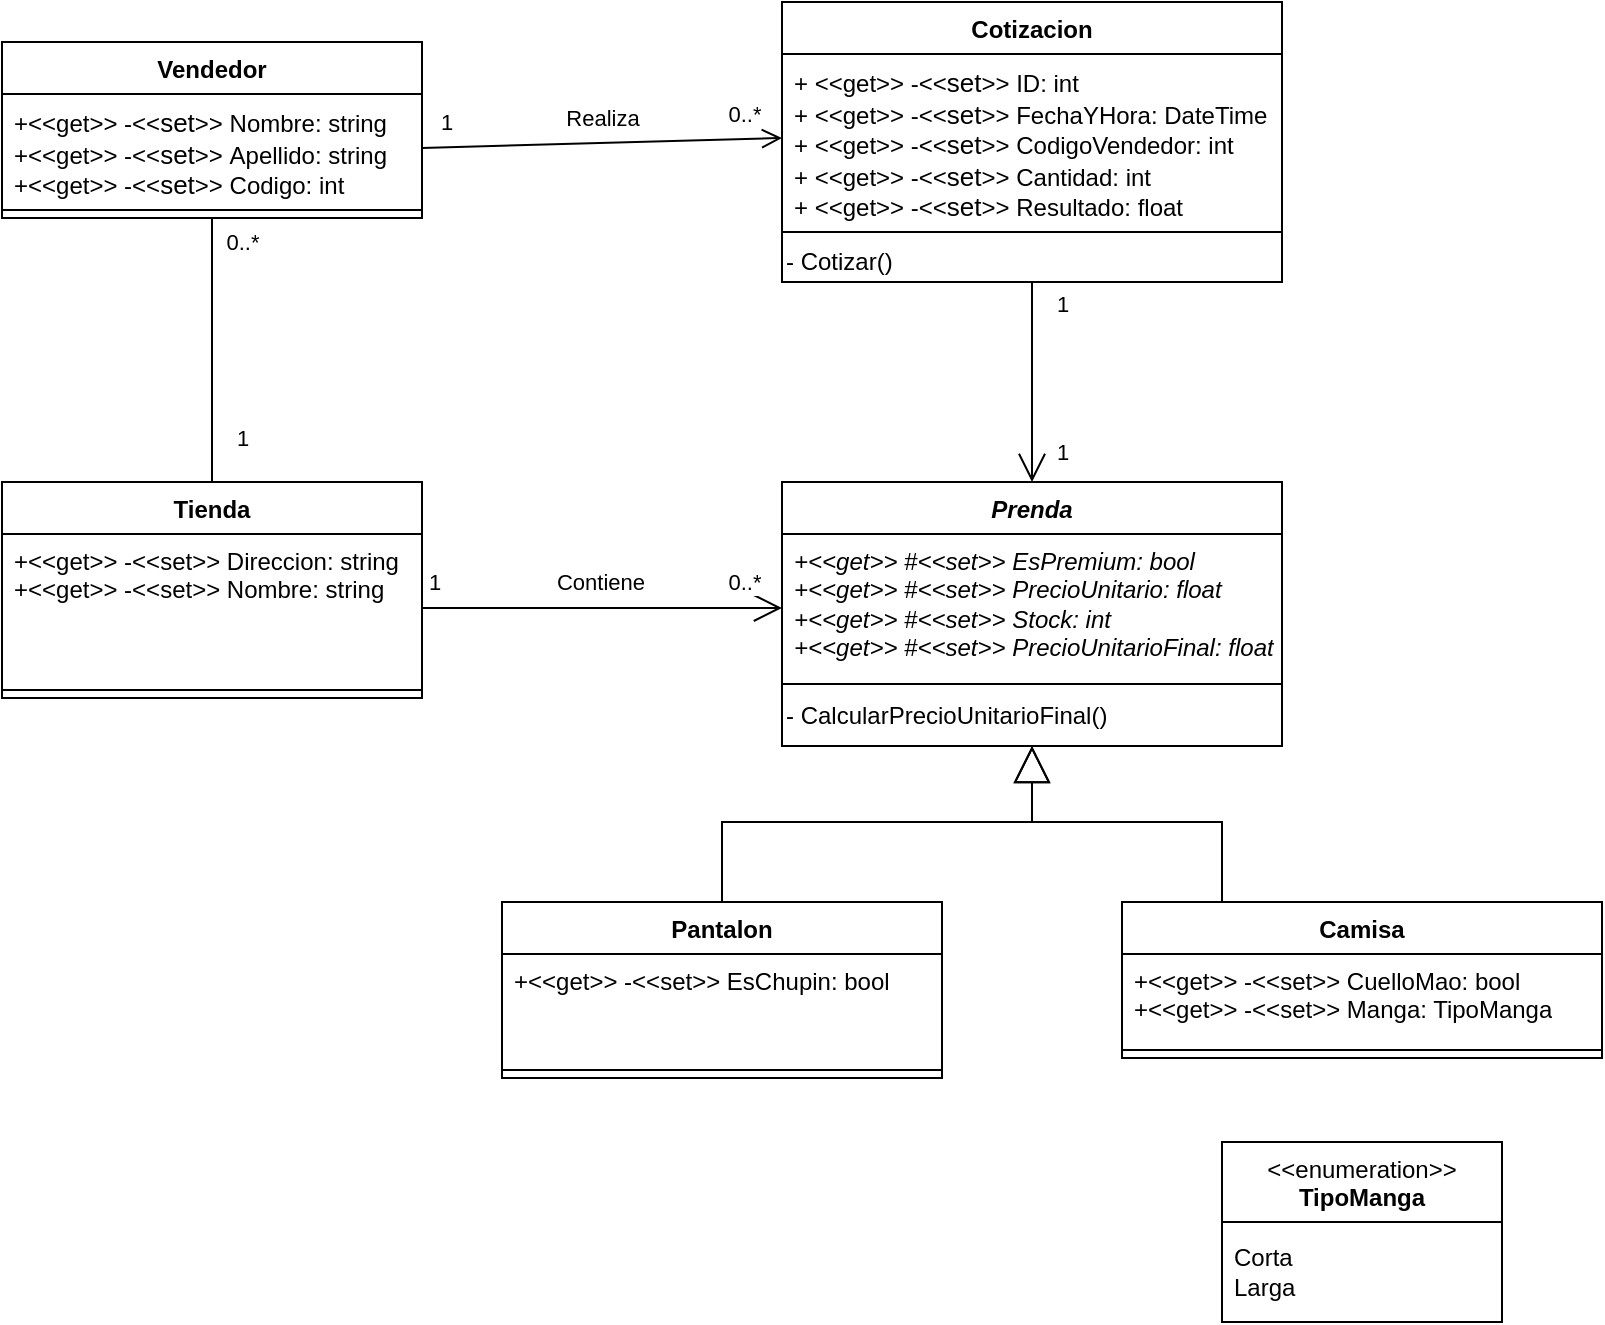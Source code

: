 <mxfile version="21.0.6" type="device"><diagram id="C5RBs43oDa-KdzZeNtuy" name="Page-1"><mxGraphModel dx="1195" dy="640" grid="1" gridSize="10" guides="1" tooltips="1" connect="1" arrows="1" fold="1" page="1" pageScale="1" pageWidth="827" pageHeight="1169" math="0" shadow="0"><root><mxCell id="WIyWlLk6GJQsqaUBKTNV-0"/><mxCell id="WIyWlLk6GJQsqaUBKTNV-1" parent="WIyWlLk6GJQsqaUBKTNV-0"/><mxCell id="4bH2dEFpEClMIqmFHt-y-0" value="Vendedor" style="swimlane;fontStyle=1;align=center;verticalAlign=top;childLayout=stackLayout;horizontal=1;startSize=26;horizontalStack=0;resizeParent=1;resizeParentMax=0;resizeLast=0;collapsible=1;marginBottom=0;whiteSpace=wrap;html=1;" vertex="1" parent="WIyWlLk6GJQsqaUBKTNV-1"><mxGeometry y="50" width="210" height="88" as="geometry"/></mxCell><mxCell id="4bH2dEFpEClMIqmFHt-y-9" style="edgeStyle=orthogonalEdgeStyle;rounded=0;orthogonalLoop=1;jettySize=auto;html=1;exitX=1;exitY=0.5;exitDx=0;exitDy=0;" edge="1" parent="4bH2dEFpEClMIqmFHt-y-0" source="4bH2dEFpEClMIqmFHt-y-1"><mxGeometry relative="1" as="geometry"><mxPoint x="210.31" y="52.966" as="targetPoint"/></mxGeometry></mxCell><mxCell id="4bH2dEFpEClMIqmFHt-y-1" value="+&amp;lt;&amp;lt;get&amp;gt;&amp;gt; -&amp;lt;&amp;lt;&lt;span style=&quot;background-color: transparent; font-family: inherit; font-style: inherit; font-variant: inherit; font-weight: inherit; color: var(--highlight-keyword); margin: 0px; padding: 0px; border: 0px; font-stretch: inherit; line-height: inherit; font-optical-sizing: inherit; font-kerning: inherit; font-feature-settings: inherit; font-variation-settings: inherit; font-size: 13px; vertical-align: baseline; box-sizing: inherit;&quot; class=&quot;hljs-keyword&quot;&gt;set&lt;/span&gt;&lt;span style=&quot;background-color: transparent; font-family: inherit; font-size: var(--_pr-code-fs); font-style: inherit; font-variant-ligatures: inherit; font-variant-caps: inherit; font-weight: inherit; color: var(--highlight-color);&quot;&gt;&amp;gt;&amp;gt;&amp;nbsp;&lt;/span&gt;&lt;span style=&quot;background-color: initial;&quot;&gt;Nombre: string&lt;/span&gt;&lt;br&gt;+&amp;lt;&amp;lt;get&amp;gt;&amp;gt;&amp;nbsp;-&amp;lt;&amp;lt;&lt;span style=&quot;background-color: transparent; font-family: inherit; font-style: inherit; font-variant: inherit; font-weight: inherit; color: var(--highlight-keyword); margin: 0px; padding: 0px; border: 0px; font-stretch: inherit; line-height: inherit; font-optical-sizing: inherit; font-kerning: inherit; font-feature-settings: inherit; font-variation-settings: inherit; font-size: 13px; vertical-align: baseline; box-sizing: inherit;&quot; class=&quot;hljs-keyword&quot;&gt;set&lt;/span&gt;&lt;span style=&quot;background-color: transparent; font-family: inherit; font-size: var(--_pr-code-fs); font-style: inherit; font-variant-ligatures: inherit; font-variant-caps: inherit; font-weight: inherit; color: var(--highlight-color);&quot;&gt;&amp;gt;&amp;gt;&amp;nbsp;&lt;/span&gt;&lt;span style=&quot;background-color: initial;&quot;&gt;Apellido: string&lt;/span&gt;&lt;br&gt;+&amp;lt;&amp;lt;get&amp;gt;&amp;gt; -&amp;lt;&amp;lt;&lt;span style=&quot;background-color: transparent; font-family: inherit; font-style: inherit; font-variant: inherit; font-weight: inherit; color: var(--highlight-keyword); margin: 0px; padding: 0px; border: 0px; font-stretch: inherit; line-height: inherit; font-optical-sizing: inherit; font-kerning: inherit; font-feature-settings: inherit; font-variation-settings: inherit; font-size: 13px; vertical-align: baseline; box-sizing: inherit;&quot; class=&quot;hljs-keyword&quot;&gt;set&lt;/span&gt;&lt;span style=&quot;background-color: transparent; font-family: inherit; font-size: var(--_pr-code-fs); font-style: inherit; font-variant-ligatures: inherit; font-variant-caps: inherit; font-weight: inherit; color: var(--highlight-color);&quot;&gt;&amp;gt;&amp;gt;&amp;nbsp;&lt;/span&gt;&lt;span style=&quot;background-color: initial;&quot;&gt;Codigo: int&lt;/span&gt;" style="text;strokeColor=none;fillColor=none;align=left;verticalAlign=top;spacingLeft=4;spacingRight=4;overflow=hidden;rotatable=0;points=[[0,0.5],[1,0.5]];portConstraint=eastwest;whiteSpace=wrap;html=1;" vertex="1" parent="4bH2dEFpEClMIqmFHt-y-0"><mxGeometry y="26" width="210" height="54" as="geometry"/></mxCell><mxCell id="4bH2dEFpEClMIqmFHt-y-2" value="" style="line;strokeWidth=1;fillColor=none;align=left;verticalAlign=middle;spacingTop=-1;spacingLeft=3;spacingRight=3;rotatable=0;labelPosition=right;points=[];portConstraint=eastwest;strokeColor=inherit;" vertex="1" parent="4bH2dEFpEClMIqmFHt-y-0"><mxGeometry y="80" width="210" height="8" as="geometry"/></mxCell><mxCell id="4bH2dEFpEClMIqmFHt-y-4" value="Cotizacion" style="swimlane;fontStyle=1;align=center;verticalAlign=top;childLayout=stackLayout;horizontal=1;startSize=26;horizontalStack=0;resizeParent=1;resizeParentMax=0;resizeLast=0;collapsible=1;marginBottom=0;whiteSpace=wrap;html=1;" vertex="1" parent="WIyWlLk6GJQsqaUBKTNV-1"><mxGeometry x="390" y="30" width="250" height="140" as="geometry"/></mxCell><mxCell id="4bH2dEFpEClMIqmFHt-y-5" value="+ &amp;lt;&amp;lt;get&amp;gt;&amp;gt;&amp;nbsp;-&amp;lt;&amp;lt;&lt;span style=&quot;background-color: transparent; font-family: inherit; font-style: inherit; font-variant: inherit; font-weight: inherit; color: var(--highlight-keyword); margin: 0px; padding: 0px; border: 0px; font-stretch: inherit; line-height: inherit; font-optical-sizing: inherit; font-kerning: inherit; font-feature-settings: inherit; font-variation-settings: inherit; font-size: 13px; vertical-align: baseline; box-sizing: inherit;&quot; class=&quot;hljs-keyword&quot;&gt;set&lt;/span&gt;&lt;span style=&quot;background-color: transparent; font-family: inherit; font-size: var(--_pr-code-fs); font-style: inherit; font-variant-ligatures: inherit; font-variant-caps: inherit; font-weight: inherit; color: var(--highlight-color);&quot;&gt;&amp;gt;&amp;gt;&lt;/span&gt;&lt;span style=&quot;background-color: initial;&quot;&gt;&amp;nbsp;ID: int&lt;/span&gt;&lt;br&gt;+ &amp;lt;&amp;lt;get&amp;gt;&amp;gt;&amp;nbsp;-&amp;lt;&amp;lt;&lt;span style=&quot;background-color: transparent; font-family: inherit; font-style: inherit; font-variant: inherit; font-weight: inherit; color: var(--highlight-keyword); margin: 0px; padding: 0px; border: 0px; font-stretch: inherit; line-height: inherit; font-optical-sizing: inherit; font-kerning: inherit; font-feature-settings: inherit; font-variation-settings: inherit; font-size: 13px; vertical-align: baseline; box-sizing: inherit;&quot; class=&quot;hljs-keyword&quot;&gt;set&lt;/span&gt;&lt;span style=&quot;background-color: transparent; font-family: inherit; font-size: var(--_pr-code-fs); font-style: inherit; font-variant-ligatures: inherit; font-variant-caps: inherit; font-weight: inherit; color: var(--highlight-color);&quot;&gt;&amp;gt;&amp;gt;&lt;/span&gt;&lt;span style=&quot;background-color: initial;&quot;&gt;&amp;nbsp;FechaYHora: DateTime&lt;/span&gt;&lt;br&gt;+ &amp;lt;&amp;lt;get&amp;gt;&amp;gt;&amp;nbsp;-&amp;lt;&amp;lt;&lt;span style=&quot;background-color: transparent; font-family: inherit; font-style: inherit; font-variant: inherit; font-weight: inherit; color: var(--highlight-keyword); margin: 0px; padding: 0px; border: 0px; font-stretch: inherit; line-height: inherit; font-optical-sizing: inherit; font-kerning: inherit; font-feature-settings: inherit; font-variation-settings: inherit; font-size: 13px; vertical-align: baseline; box-sizing: inherit;&quot; class=&quot;hljs-keyword&quot;&gt;set&lt;/span&gt;&lt;span style=&quot;background-color: transparent; font-family: inherit; font-size: var(--_pr-code-fs); font-style: inherit; font-variant-ligatures: inherit; font-variant-caps: inherit; font-weight: inherit; color: var(--highlight-color);&quot;&gt;&amp;gt;&amp;gt;&lt;/span&gt;&lt;span style=&quot;background-color: initial;&quot;&gt;&amp;nbsp;CodigoVendedor: int&lt;/span&gt;&lt;br&gt;+ &amp;lt;&amp;lt;get&amp;gt;&amp;gt;&amp;nbsp;-&amp;lt;&amp;lt;&lt;span style=&quot;background-color: transparent; font-family: inherit; font-style: inherit; font-variant: inherit; font-weight: inherit; color: var(--highlight-keyword); margin: 0px; padding: 0px; border: 0px; font-stretch: inherit; line-height: inherit; font-optical-sizing: inherit; font-kerning: inherit; font-feature-settings: inherit; font-variation-settings: inherit; font-size: 13px; vertical-align: baseline; box-sizing: inherit;&quot; class=&quot;hljs-keyword&quot;&gt;set&lt;/span&gt;&lt;span style=&quot;background-color: transparent; font-family: inherit; font-size: var(--_pr-code-fs); font-style: inherit; font-variant-ligatures: inherit; font-variant-caps: inherit; font-weight: inherit; color: var(--highlight-color);&quot;&gt;&amp;gt;&amp;gt;&amp;nbsp;&lt;/span&gt;&lt;span style=&quot;background-color: initial;&quot;&gt;Cantidad: int&lt;/span&gt;&lt;br&gt;+ &amp;lt;&amp;lt;get&amp;gt;&amp;gt; -&amp;lt;&amp;lt;&lt;span style=&quot;background-color: transparent; font-family: inherit; font-style: inherit; font-variant: inherit; font-weight: inherit; color: var(--highlight-keyword); margin: 0px; padding: 0px; border: 0px; font-stretch: inherit; line-height: inherit; font-optical-sizing: inherit; font-kerning: inherit; font-feature-settings: inherit; font-variation-settings: inherit; font-size: 13px; vertical-align: baseline; box-sizing: inherit;&quot; class=&quot;hljs-keyword&quot;&gt;set&lt;/span&gt;&lt;span style=&quot;background-color: transparent; font-family: inherit; font-size: var(--_pr-code-fs); font-style: inherit; font-variant-ligatures: inherit; font-variant-caps: inherit; font-weight: inherit; color: var(--highlight-color);&quot;&gt;&amp;gt;&amp;gt;&amp;nbsp;&lt;/span&gt;&lt;span style=&quot;background-color: initial;&quot;&gt;Resultado: float&lt;/span&gt;" style="text;strokeColor=none;fillColor=none;align=left;verticalAlign=top;spacingLeft=4;spacingRight=4;overflow=hidden;rotatable=0;points=[[0,0.5],[1,0.5]];portConstraint=eastwest;whiteSpace=wrap;html=1;" vertex="1" parent="4bH2dEFpEClMIqmFHt-y-4"><mxGeometry y="26" width="250" height="84" as="geometry"/></mxCell><mxCell id="4bH2dEFpEClMIqmFHt-y-6" value="" style="line;strokeWidth=1;fillColor=none;align=left;verticalAlign=middle;spacingTop=-1;spacingLeft=3;spacingRight=3;rotatable=0;labelPosition=right;points=[];portConstraint=eastwest;strokeColor=inherit;" vertex="1" parent="4bH2dEFpEClMIqmFHt-y-4"><mxGeometry y="110" width="250" height="10" as="geometry"/></mxCell><mxCell id="4bH2dEFpEClMIqmFHt-y-69" value="- Cotizar()" style="text;html=1;align=left;verticalAlign=middle;resizable=1;points=[];autosize=0;strokeColor=none;fillColor=none;rotatable=0;" vertex="1" parent="4bH2dEFpEClMIqmFHt-y-4"><mxGeometry y="120" width="250" height="20" as="geometry"/></mxCell><mxCell id="4bH2dEFpEClMIqmFHt-y-23" value="" style="endArrow=open;startArrow=none;endFill=0;startFill=0;endSize=8;html=1;verticalAlign=bottom;labelBackgroundColor=none;strokeWidth=1;rounded=0;exitX=1;exitY=0.5;exitDx=0;exitDy=0;entryX=0;entryY=0.5;entryDx=0;entryDy=0;" edge="1" parent="WIyWlLk6GJQsqaUBKTNV-1" source="4bH2dEFpEClMIqmFHt-y-1" target="4bH2dEFpEClMIqmFHt-y-5"><mxGeometry width="160" relative="1" as="geometry"><mxPoint x="230" y="120" as="sourcePoint"/><mxPoint x="390" y="120" as="targetPoint"/></mxGeometry></mxCell><mxCell id="4bH2dEFpEClMIqmFHt-y-29" value="0..*" style="edgeLabel;html=1;align=center;verticalAlign=middle;resizable=0;points=[];" vertex="1" connectable="0" parent="4bH2dEFpEClMIqmFHt-y-23"><mxGeometry x="0.789" relative="1" as="geometry"><mxPoint y="-13" as="offset"/></mxGeometry></mxCell><mxCell id="4bH2dEFpEClMIqmFHt-y-30" value="1" style="edgeLabel;html=1;align=center;verticalAlign=middle;resizable=0;points=[];" vertex="1" connectable="0" parent="4bH2dEFpEClMIqmFHt-y-23"><mxGeometry x="-0.866" relative="1" as="geometry"><mxPoint y="-13" as="offset"/></mxGeometry></mxCell><mxCell id="4bH2dEFpEClMIqmFHt-y-49" value="Realiza" style="edgeLabel;html=1;align=center;verticalAlign=middle;resizable=0;points=[];" vertex="1" connectable="0" parent="4bH2dEFpEClMIqmFHt-y-23"><mxGeometry x="0.102" y="2" relative="1" as="geometry"><mxPoint x="-9" y="-11" as="offset"/></mxGeometry></mxCell><mxCell id="4bH2dEFpEClMIqmFHt-y-31" value="Tienda" style="swimlane;fontStyle=1;align=center;verticalAlign=top;childLayout=stackLayout;horizontal=1;startSize=26;horizontalStack=0;resizeParent=1;resizeParentMax=0;resizeLast=0;collapsible=1;marginBottom=0;whiteSpace=wrap;html=1;" vertex="1" parent="WIyWlLk6GJQsqaUBKTNV-1"><mxGeometry y="270" width="210" height="108" as="geometry"/></mxCell><mxCell id="4bH2dEFpEClMIqmFHt-y-32" value="+&amp;lt;&amp;lt;get&amp;gt;&amp;gt; -&amp;lt;&amp;lt;set&amp;gt;&amp;gt; Direccion: string&lt;br&gt;+&amp;lt;&amp;lt;get&amp;gt;&amp;gt; -&amp;lt;&amp;lt;set&amp;gt;&amp;gt; Nombre: string&lt;br&gt;" style="text;strokeColor=none;fillColor=none;align=left;verticalAlign=top;spacingLeft=4;spacingRight=4;overflow=hidden;rotatable=0;points=[[0,0.5],[1,0.5]];portConstraint=eastwest;whiteSpace=wrap;html=1;" vertex="1" parent="4bH2dEFpEClMIqmFHt-y-31"><mxGeometry y="26" width="210" height="74" as="geometry"/></mxCell><mxCell id="4bH2dEFpEClMIqmFHt-y-33" value="" style="line;strokeWidth=1;fillColor=none;align=left;verticalAlign=middle;spacingTop=-1;spacingLeft=3;spacingRight=3;rotatable=0;labelPosition=right;points=[];portConstraint=eastwest;strokeColor=inherit;" vertex="1" parent="4bH2dEFpEClMIqmFHt-y-31"><mxGeometry y="100" width="210" height="8" as="geometry"/></mxCell><mxCell id="4bH2dEFpEClMIqmFHt-y-35" value="&lt;i&gt;Prenda&lt;/i&gt;" style="swimlane;fontStyle=1;align=center;verticalAlign=top;childLayout=stackLayout;horizontal=1;startSize=26;horizontalStack=0;resizeParent=1;resizeParentMax=0;resizeLast=0;collapsible=1;marginBottom=0;whiteSpace=wrap;html=1;" vertex="1" parent="WIyWlLk6GJQsqaUBKTNV-1"><mxGeometry x="390" y="270" width="250" height="132" as="geometry"/></mxCell><mxCell id="4bH2dEFpEClMIqmFHt-y-36" value="&lt;i&gt;+&amp;lt;&amp;lt;get&amp;gt;&amp;gt; #&amp;lt;&amp;lt;set&amp;gt;&amp;gt; EsPremium: bool&lt;br&gt;+&amp;lt;&amp;lt;get&amp;gt;&amp;gt; #&amp;lt;&amp;lt;set&amp;gt;&amp;gt; PrecioUnitario: float&lt;br&gt;+&amp;lt;&amp;lt;get&amp;gt;&amp;gt; #&amp;lt;&amp;lt;set&amp;gt;&amp;gt; Stock: int&lt;br&gt;+&amp;lt;&amp;lt;get&amp;gt;&amp;gt; #&amp;lt;&amp;lt;set&amp;gt;&amp;gt; PrecioUnitarioFinal: float&lt;br&gt;&lt;/i&gt;" style="text;strokeColor=none;fillColor=none;align=left;verticalAlign=top;spacingLeft=4;spacingRight=4;overflow=hidden;rotatable=0;points=[[0,0.5],[1,0.5]];portConstraint=eastwest;whiteSpace=wrap;html=1;" vertex="1" parent="4bH2dEFpEClMIqmFHt-y-35"><mxGeometry y="26" width="250" height="74" as="geometry"/></mxCell><mxCell id="4bH2dEFpEClMIqmFHt-y-37" value="" style="line;strokeWidth=1;fillColor=none;align=left;verticalAlign=middle;spacingTop=-1;spacingLeft=3;spacingRight=3;rotatable=0;labelPosition=right;points=[];portConstraint=eastwest;strokeColor=inherit;" vertex="1" parent="4bH2dEFpEClMIqmFHt-y-35"><mxGeometry y="100" width="250" height="2" as="geometry"/></mxCell><mxCell id="4bH2dEFpEClMIqmFHt-y-70" value="- CalcularPrecioUnitarioFinal()" style="text;html=1;align=left;verticalAlign=middle;resizable=0;points=[];autosize=1;strokeColor=none;fillColor=none;" vertex="1" parent="4bH2dEFpEClMIqmFHt-y-35"><mxGeometry y="102" width="250" height="30" as="geometry"/></mxCell><mxCell id="4bH2dEFpEClMIqmFHt-y-39" value="" style="endArrow=open;endFill=1;endSize=12;html=1;rounded=0;exitX=1;exitY=0.5;exitDx=0;exitDy=0;entryX=0;entryY=0.5;entryDx=0;entryDy=0;" edge="1" parent="WIyWlLk6GJQsqaUBKTNV-1" source="4bH2dEFpEClMIqmFHt-y-32" target="4bH2dEFpEClMIqmFHt-y-36"><mxGeometry width="160" relative="1" as="geometry"><mxPoint x="210" y="320" as="sourcePoint"/><mxPoint x="370" y="320" as="targetPoint"/></mxGeometry></mxCell><mxCell id="4bH2dEFpEClMIqmFHt-y-40" value="Contiene" style="edgeLabel;html=1;align=center;verticalAlign=middle;resizable=0;points=[];" vertex="1" connectable="0" parent="4bH2dEFpEClMIqmFHt-y-39"><mxGeometry x="0.088" y="-2" relative="1" as="geometry"><mxPoint x="-9" y="-15" as="offset"/></mxGeometry></mxCell><mxCell id="4bH2dEFpEClMIqmFHt-y-41" value="0..*" style="edgeLabel;html=1;align=center;verticalAlign=middle;resizable=0;points=[];" vertex="1" connectable="0" parent="4bH2dEFpEClMIqmFHt-y-39"><mxGeometry x="0.88" relative="1" as="geometry"><mxPoint x="-8" y="-13" as="offset"/></mxGeometry></mxCell><mxCell id="4bH2dEFpEClMIqmFHt-y-42" value="1" style="edgeLabel;html=1;align=center;verticalAlign=middle;resizable=0;points=[];" vertex="1" connectable="0" parent="4bH2dEFpEClMIqmFHt-y-39"><mxGeometry x="-0.814" y="-3" relative="1" as="geometry"><mxPoint x="-11" y="-16" as="offset"/></mxGeometry></mxCell><mxCell id="4bH2dEFpEClMIqmFHt-y-43" value="" style="endArrow=open;endFill=1;endSize=12;html=1;rounded=0;exitX=0.5;exitY=1;exitDx=0;exitDy=0;entryX=0.5;entryY=0;entryDx=0;entryDy=0;" edge="1" parent="WIyWlLk6GJQsqaUBKTNV-1" source="4bH2dEFpEClMIqmFHt-y-4" target="4bH2dEFpEClMIqmFHt-y-35"><mxGeometry width="160" relative="1" as="geometry"><mxPoint x="380" y="230" as="sourcePoint"/><mxPoint x="540" y="230" as="targetPoint"/></mxGeometry></mxCell><mxCell id="4bH2dEFpEClMIqmFHt-y-44" value="1" style="edgeLabel;html=1;align=center;verticalAlign=middle;resizable=0;points=[];" vertex="1" connectable="0" parent="4bH2dEFpEClMIqmFHt-y-43"><mxGeometry x="0.699" y="-1" relative="1" as="geometry"><mxPoint x="16" as="offset"/></mxGeometry></mxCell><mxCell id="4bH2dEFpEClMIqmFHt-y-45" value="1" style="edgeLabel;html=1;align=center;verticalAlign=middle;resizable=0;points=[];" vertex="1" connectable="0" parent="4bH2dEFpEClMIqmFHt-y-43"><mxGeometry x="-0.788" y="1" relative="1" as="geometry"><mxPoint x="14" as="offset"/></mxGeometry></mxCell><mxCell id="4bH2dEFpEClMIqmFHt-y-46" value="" style="endArrow=none;endFill=0;html=1;rounded=0;exitX=0.5;exitY=0;exitDx=0;exitDy=0;entryX=0.5;entryY=1;entryDx=0;entryDy=0;" edge="1" parent="WIyWlLk6GJQsqaUBKTNV-1" source="4bH2dEFpEClMIqmFHt-y-31" target="4bH2dEFpEClMIqmFHt-y-0"><mxGeometry width="160" relative="1" as="geometry"><mxPoint x="90" y="240" as="sourcePoint"/><mxPoint x="250" y="240" as="targetPoint"/></mxGeometry></mxCell><mxCell id="4bH2dEFpEClMIqmFHt-y-47" value="0..*" style="edgeLabel;html=1;align=center;verticalAlign=middle;resizable=0;points=[];" vertex="1" connectable="0" parent="4bH2dEFpEClMIqmFHt-y-46"><mxGeometry x="0.849" y="-1" relative="1" as="geometry"><mxPoint x="14" y="2" as="offset"/></mxGeometry></mxCell><mxCell id="4bH2dEFpEClMIqmFHt-y-48" value="1" style="edgeLabel;html=1;align=center;verticalAlign=middle;resizable=0;points=[];" vertex="1" connectable="0" parent="4bH2dEFpEClMIqmFHt-y-46"><mxGeometry x="-0.667" y="-2" relative="1" as="geometry"><mxPoint x="13" as="offset"/></mxGeometry></mxCell><mxCell id="4bH2dEFpEClMIqmFHt-y-52" value="" style="endArrow=block;endSize=16;endFill=0;html=1;rounded=0;entryX=0.5;entryY=1;entryDx=0;entryDy=0;exitX=0.5;exitY=0;exitDx=0;exitDy=0;" edge="1" parent="WIyWlLk6GJQsqaUBKTNV-1" source="4bH2dEFpEClMIqmFHt-y-53" target="4bH2dEFpEClMIqmFHt-y-35"><mxGeometry width="160" relative="1" as="geometry"><mxPoint x="350" y="410" as="sourcePoint"/><mxPoint x="510" y="410" as="targetPoint"/><Array as="points"><mxPoint x="360" y="440"/><mxPoint x="515" y="440"/></Array></mxGeometry></mxCell><mxCell id="4bH2dEFpEClMIqmFHt-y-53" value="Pantalon" style="swimlane;fontStyle=1;align=center;verticalAlign=top;childLayout=stackLayout;horizontal=1;startSize=26;horizontalStack=0;resizeParent=1;resizeParentMax=0;resizeLast=0;collapsible=1;marginBottom=0;whiteSpace=wrap;html=1;" vertex="1" parent="WIyWlLk6GJQsqaUBKTNV-1"><mxGeometry x="250" y="480" width="220" height="88" as="geometry"/></mxCell><mxCell id="4bH2dEFpEClMIqmFHt-y-54" value="+&amp;lt;&amp;lt;get&amp;gt;&amp;gt; -&amp;lt;&amp;lt;set&amp;gt;&amp;gt; EsChupin: bool" style="text;strokeColor=none;fillColor=none;align=left;verticalAlign=top;spacingLeft=4;spacingRight=4;overflow=hidden;rotatable=0;points=[[0,0.5],[1,0.5]];portConstraint=eastwest;whiteSpace=wrap;html=1;" vertex="1" parent="4bH2dEFpEClMIqmFHt-y-53"><mxGeometry y="26" width="220" height="54" as="geometry"/></mxCell><mxCell id="4bH2dEFpEClMIqmFHt-y-55" value="" style="line;strokeWidth=1;fillColor=none;align=left;verticalAlign=middle;spacingTop=-1;spacingLeft=3;spacingRight=3;rotatable=0;labelPosition=right;points=[];portConstraint=eastwest;strokeColor=inherit;" vertex="1" parent="4bH2dEFpEClMIqmFHt-y-53"><mxGeometry y="80" width="220" height="8" as="geometry"/></mxCell><mxCell id="4bH2dEFpEClMIqmFHt-y-61" style="edgeStyle=orthogonalEdgeStyle;rounded=0;orthogonalLoop=1;jettySize=auto;html=1;exitX=0.5;exitY=0;exitDx=0;exitDy=0;entryX=0.5;entryY=1;entryDx=0;entryDy=0;endArrow=block;endFill=0;endSize=16;" edge="1" parent="WIyWlLk6GJQsqaUBKTNV-1" source="4bH2dEFpEClMIqmFHt-y-57" target="4bH2dEFpEClMIqmFHt-y-35"><mxGeometry relative="1" as="geometry"><mxPoint x="620" y="420" as="targetPoint"/><Array as="points"><mxPoint x="610" y="440"/><mxPoint x="515" y="440"/></Array></mxGeometry></mxCell><mxCell id="4bH2dEFpEClMIqmFHt-y-57" value="Camisa" style="swimlane;fontStyle=1;align=center;verticalAlign=top;childLayout=stackLayout;horizontal=1;startSize=26;horizontalStack=0;resizeParent=1;resizeParentMax=0;resizeLast=0;collapsible=1;marginBottom=0;whiteSpace=wrap;html=1;" vertex="1" parent="WIyWlLk6GJQsqaUBKTNV-1"><mxGeometry x="560" y="480" width="240" height="78" as="geometry"/></mxCell><mxCell id="4bH2dEFpEClMIqmFHt-y-58" value="+&amp;lt;&amp;lt;get&amp;gt;&amp;gt; -&amp;lt;&amp;lt;set&amp;gt;&amp;gt; CuelloMao: bool&lt;br&gt;+&amp;lt;&amp;lt;get&amp;gt;&amp;gt; -&amp;lt;&amp;lt;set&amp;gt;&amp;gt; Manga: TipoManga" style="text;strokeColor=none;fillColor=none;align=left;verticalAlign=top;spacingLeft=4;spacingRight=4;overflow=hidden;rotatable=0;points=[[0,0.5],[1,0.5]];portConstraint=eastwest;whiteSpace=wrap;html=1;" vertex="1" parent="4bH2dEFpEClMIqmFHt-y-57"><mxGeometry y="26" width="240" height="44" as="geometry"/></mxCell><mxCell id="4bH2dEFpEClMIqmFHt-y-59" value="" style="line;strokeWidth=1;fillColor=none;align=left;verticalAlign=middle;spacingTop=-1;spacingLeft=3;spacingRight=3;rotatable=0;labelPosition=right;points=[];portConstraint=eastwest;strokeColor=inherit;" vertex="1" parent="4bH2dEFpEClMIqmFHt-y-57"><mxGeometry y="70" width="240" height="8" as="geometry"/></mxCell><mxCell id="4bH2dEFpEClMIqmFHt-y-66" value="&amp;lt;&amp;lt;enumeration&amp;gt;&amp;gt;&lt;br&gt;&lt;b&gt;TipoManga&lt;/b&gt;" style="swimlane;fontStyle=0;align=center;verticalAlign=top;childLayout=stackLayout;horizontal=1;startSize=40;horizontalStack=0;resizeParent=1;resizeParentMax=0;resizeLast=0;collapsible=0;marginBottom=0;html=1;whiteSpace=wrap;" vertex="1" parent="WIyWlLk6GJQsqaUBKTNV-1"><mxGeometry x="610" y="600" width="140" height="90" as="geometry"/></mxCell><mxCell id="4bH2dEFpEClMIqmFHt-y-67" value="Corta&lt;br&gt;Larga" style="text;html=1;strokeColor=none;fillColor=none;align=left;verticalAlign=middle;spacingLeft=4;spacingRight=4;overflow=hidden;rotatable=0;points=[[0,0.5],[1,0.5]];portConstraint=eastwest;whiteSpace=wrap;" vertex="1" parent="4bH2dEFpEClMIqmFHt-y-66"><mxGeometry y="40" width="140" height="50" as="geometry"/></mxCell></root></mxGraphModel></diagram></mxfile>